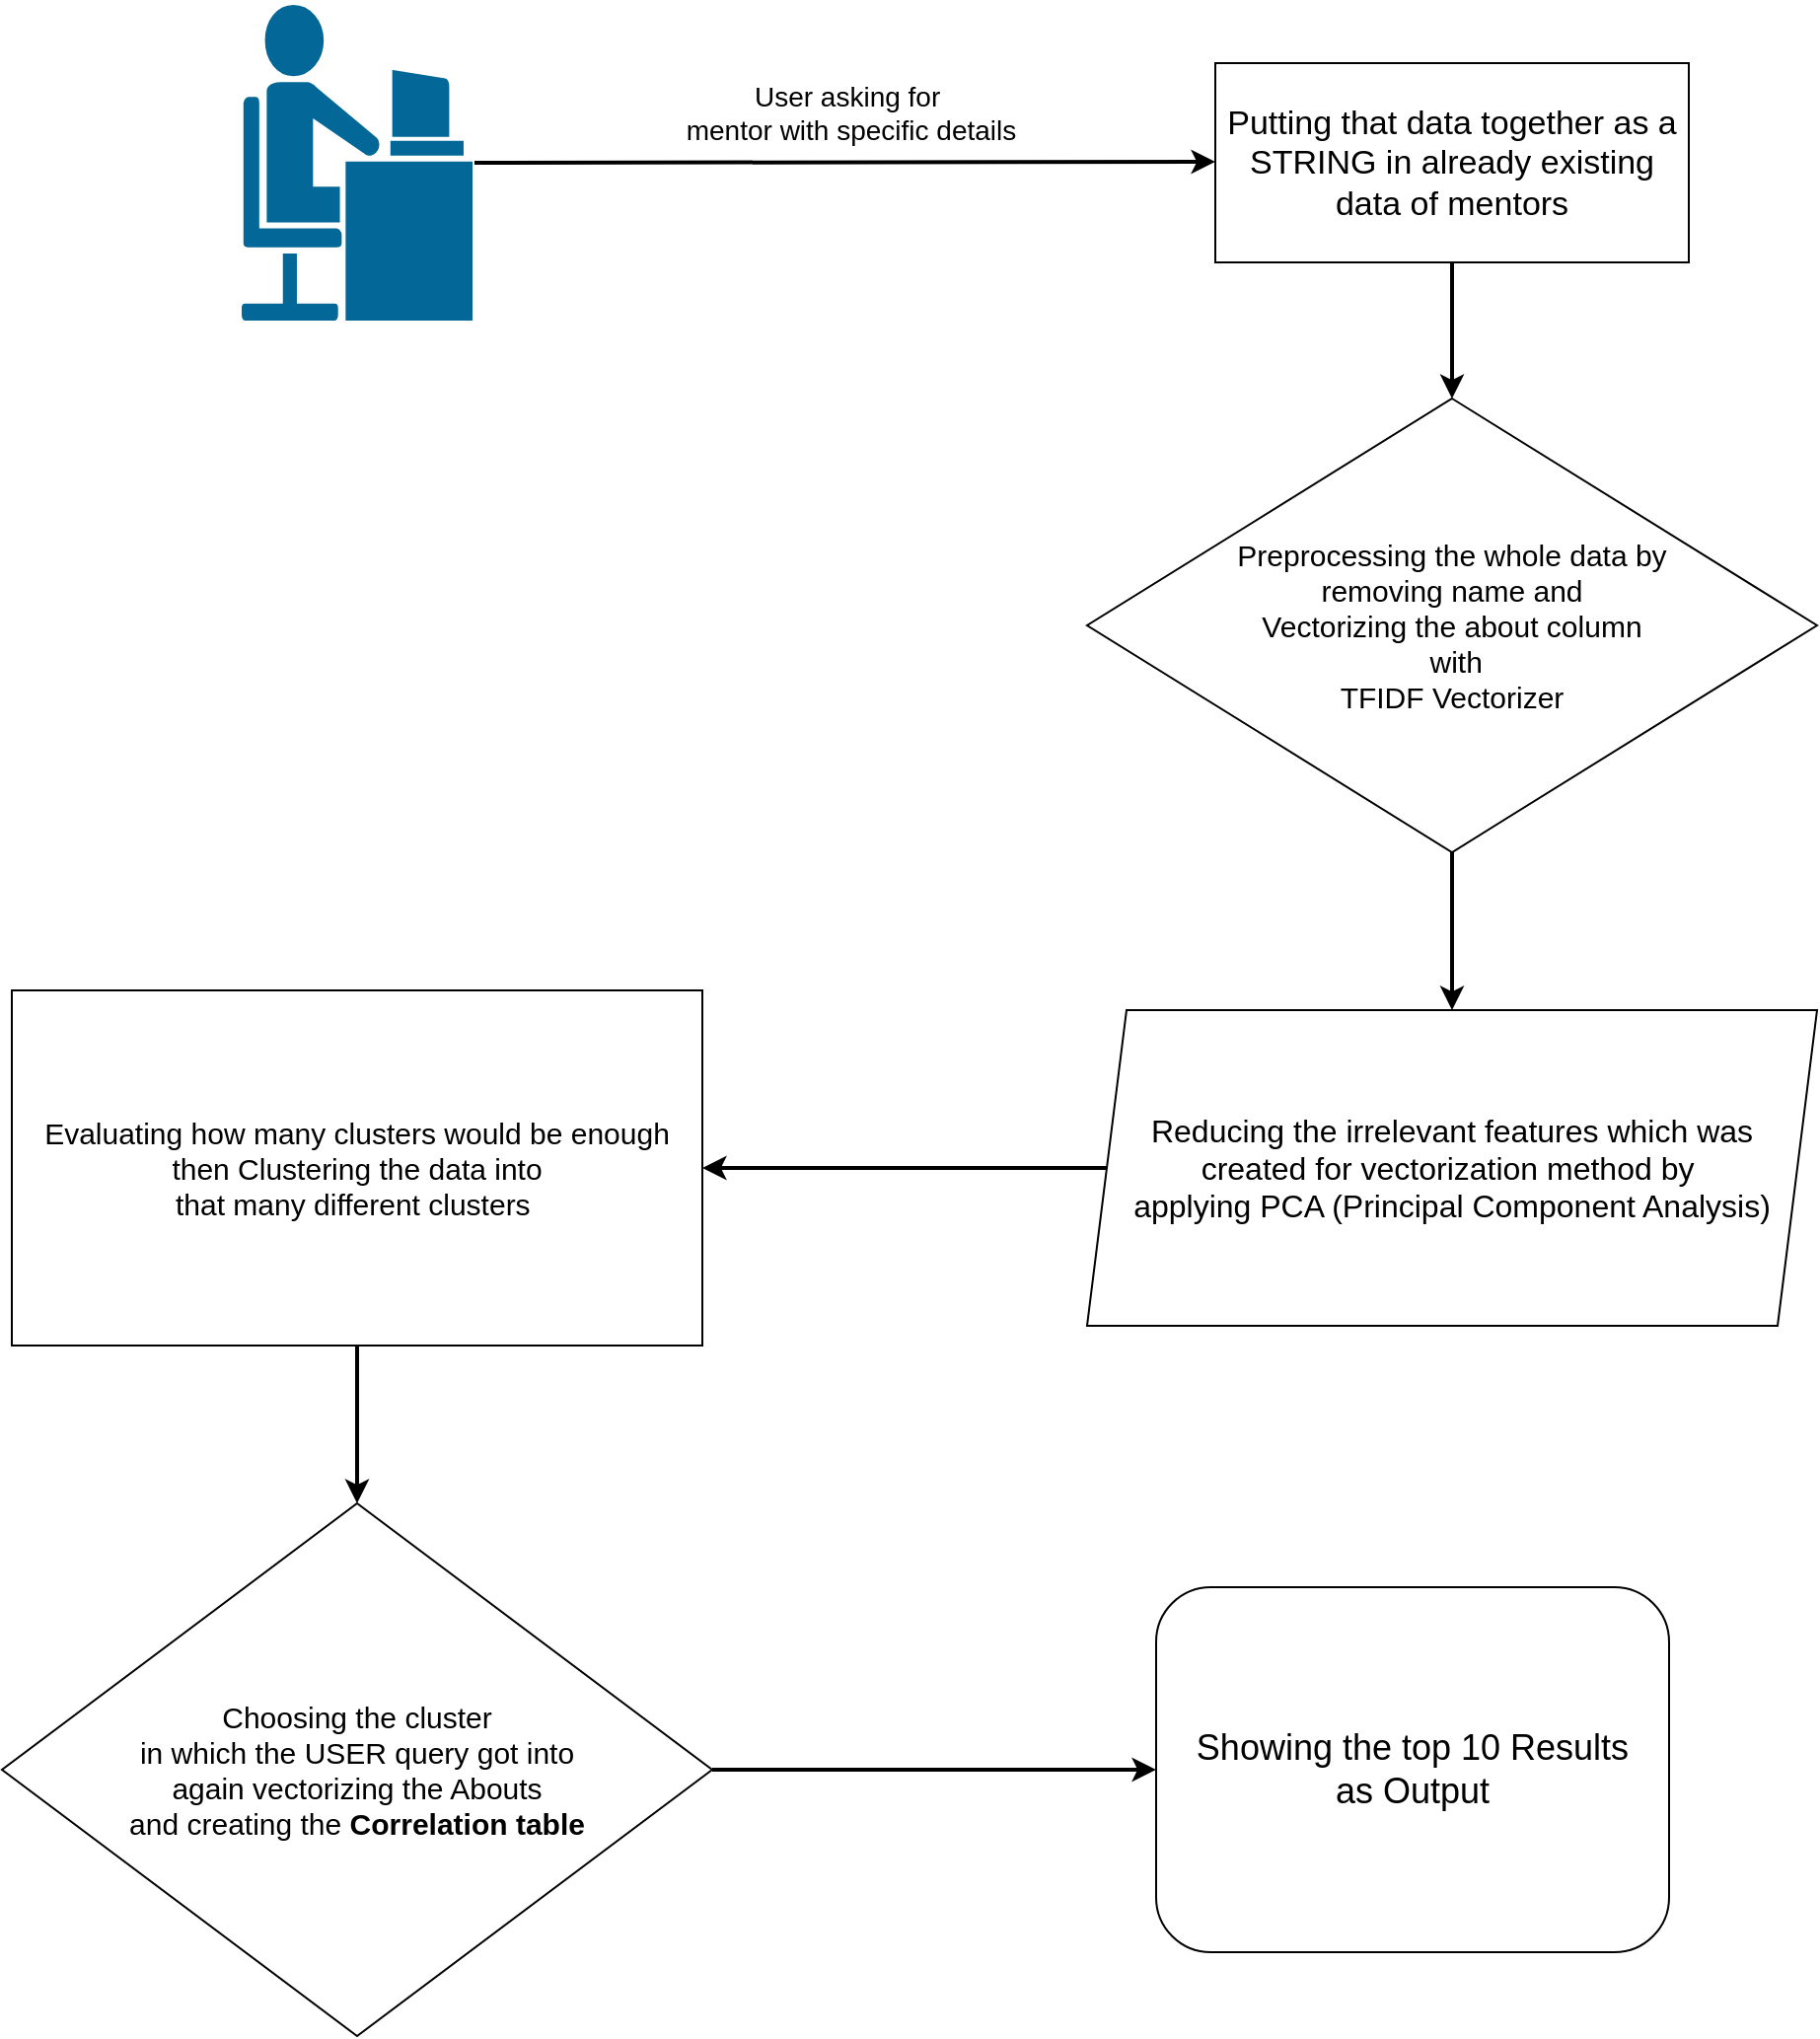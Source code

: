 <mxfile version="21.0.8" type="device"><diagram name="Page-1" id="AEF1eRWHqF6izbMQUqVN"><mxGraphModel dx="1900" dy="573" grid="1" gridSize="10" guides="1" tooltips="1" connect="1" arrows="1" fold="1" page="1" pageScale="1" pageWidth="850" pageHeight="1100" math="0" shadow="0"><root><mxCell id="0"/><mxCell id="1" parent="0"/><mxCell id="TLn4r5cXhOe4vEehlgPI-7" value="" style="shape=mxgraph.cisco.people.androgenous_person;html=1;pointerEvents=1;dashed=0;fillColor=#036897;strokeColor=#ffffff;strokeWidth=2;verticalLabelPosition=bottom;verticalAlign=top;align=center;outlineConnect=0;" vertex="1" parent="1"><mxGeometry x="-94.5" y="169.5" width="119" height="162" as="geometry"/></mxCell><mxCell id="TLn4r5cXhOe4vEehlgPI-8" value="" style="endArrow=classic;html=1;rounded=0;exitX=1;exitY=0.5;exitDx=0;exitDy=0;exitPerimeter=0;strokeWidth=2;" edge="1" parent="1" source="TLn4r5cXhOe4vEehlgPI-7"><mxGeometry width="50" height="50" relative="1" as="geometry"><mxPoint x="400" y="320" as="sourcePoint"/><mxPoint x="400" y="250" as="targetPoint"/></mxGeometry></mxCell><mxCell id="TLn4r5cXhOe4vEehlgPI-9" value="User asking for&amp;nbsp;&lt;br style=&quot;font-size: 14px;&quot;&gt;mentor with specific details" style="text;html=1;align=center;verticalAlign=middle;resizable=0;points=[];autosize=1;strokeColor=none;fillColor=none;fontSize=14;" vertex="1" parent="1"><mxGeometry x="120" y="200" width="190" height="50" as="geometry"/></mxCell><mxCell id="TLn4r5cXhOe4vEehlgPI-10" value="Putting that data together as a STRING in already existing data of mentors" style="rounded=0;whiteSpace=wrap;html=1;fontSize=17;" vertex="1" parent="1"><mxGeometry x="400" y="200" width="240" height="101" as="geometry"/></mxCell><mxCell id="TLn4r5cXhOe4vEehlgPI-11" value="Preprocessing the whole data by&lt;br style=&quot;font-size: 15px;&quot;&gt;removing name and &lt;br style=&quot;font-size: 15px;&quot;&gt;Vectorizing the about column&lt;br style=&quot;font-size: 15px;&quot;&gt;&amp;nbsp;with&lt;br style=&quot;font-size: 15px;&quot;&gt;TFIDF Vectorizer" style="rhombus;whiteSpace=wrap;html=1;fontSize=15;" vertex="1" parent="1"><mxGeometry x="335" y="370" width="370" height="230" as="geometry"/></mxCell><mxCell id="TLn4r5cXhOe4vEehlgPI-12" value="" style="endArrow=classic;html=1;rounded=0;entryX=0.5;entryY=0;entryDx=0;entryDy=0;exitX=0.5;exitY=1;exitDx=0;exitDy=0;strokeWidth=2;" edge="1" parent="1" source="TLn4r5cXhOe4vEehlgPI-10" target="TLn4r5cXhOe4vEehlgPI-11"><mxGeometry width="50" height="50" relative="1" as="geometry"><mxPoint x="400" y="380" as="sourcePoint"/><mxPoint x="450" y="330" as="targetPoint"/></mxGeometry></mxCell><mxCell id="TLn4r5cXhOe4vEehlgPI-13" value="Reducing the irrelevant features which was&lt;br style=&quot;font-size: 16px;&quot;&gt;created for vectorization method by&amp;nbsp;&lt;br style=&quot;font-size: 16px;&quot;&gt;applying PCA (Principal Component Analysis)" style="shape=parallelogram;perimeter=parallelogramPerimeter;whiteSpace=wrap;html=1;fixedSize=1;fontSize=16;" vertex="1" parent="1"><mxGeometry x="335" y="680" width="370" height="160" as="geometry"/></mxCell><mxCell id="TLn4r5cXhOe4vEehlgPI-14" value="" style="endArrow=classic;html=1;rounded=0;entryX=0.5;entryY=0;entryDx=0;entryDy=0;exitX=0.5;exitY=1;exitDx=0;exitDy=0;strokeWidth=2;" edge="1" parent="1" source="TLn4r5cXhOe4vEehlgPI-11" target="TLn4r5cXhOe4vEehlgPI-13"><mxGeometry width="50" height="50" relative="1" as="geometry"><mxPoint x="400" y="660" as="sourcePoint"/><mxPoint x="450" y="610" as="targetPoint"/></mxGeometry></mxCell><mxCell id="TLn4r5cXhOe4vEehlgPI-15" value="Evaluating how many clusters would be enough&lt;br style=&quot;font-size: 15px;&quot;&gt;then Clustering the data into &lt;br style=&quot;font-size: 15px;&quot;&gt;that many different clusters&amp;nbsp;" style="rounded=0;whiteSpace=wrap;html=1;fontSize=15;" vertex="1" parent="1"><mxGeometry x="-210" y="670" width="350" height="180" as="geometry"/></mxCell><mxCell id="TLn4r5cXhOe4vEehlgPI-16" value="" style="endArrow=classic;html=1;rounded=0;entryX=1;entryY=0.5;entryDx=0;entryDy=0;exitX=0;exitY=0.5;exitDx=0;exitDy=0;strokeWidth=2;" edge="1" parent="1" source="TLn4r5cXhOe4vEehlgPI-13" target="TLn4r5cXhOe4vEehlgPI-15"><mxGeometry width="50" height="50" relative="1" as="geometry"><mxPoint x="400" y="750" as="sourcePoint"/><mxPoint x="450" y="700" as="targetPoint"/></mxGeometry></mxCell><mxCell id="TLn4r5cXhOe4vEehlgPI-17" value="Choosing the cluster &lt;br style=&quot;font-size: 15px;&quot;&gt;in which the USER query got into&lt;br style=&quot;font-size: 15px;&quot;&gt;again vectorizing the Abouts&lt;br style=&quot;font-size: 15px;&quot;&gt;and creating the &lt;b style=&quot;font-size: 15px;&quot;&gt;Correlation table&lt;/b&gt;" style="rhombus;whiteSpace=wrap;html=1;fontSize=15;" vertex="1" parent="1"><mxGeometry x="-215" y="930" width="360" height="270" as="geometry"/></mxCell><mxCell id="TLn4r5cXhOe4vEehlgPI-18" value="Showing the top 10 Results&lt;br style=&quot;font-size: 18px;&quot;&gt;as Output" style="rounded=1;whiteSpace=wrap;html=1;fontSize=18;" vertex="1" parent="1"><mxGeometry x="370" y="972.5" width="260" height="185" as="geometry"/></mxCell><mxCell id="TLn4r5cXhOe4vEehlgPI-19" value="" style="endArrow=classic;html=1;rounded=0;exitX=1;exitY=0.5;exitDx=0;exitDy=0;entryX=0;entryY=0.5;entryDx=0;entryDy=0;strokeWidth=2;" edge="1" parent="1" source="TLn4r5cXhOe4vEehlgPI-17" target="TLn4r5cXhOe4vEehlgPI-18"><mxGeometry width="50" height="50" relative="1" as="geometry"><mxPoint x="300" y="980" as="sourcePoint"/><mxPoint x="350" y="930" as="targetPoint"/></mxGeometry></mxCell><mxCell id="TLn4r5cXhOe4vEehlgPI-20" value="" style="endArrow=classic;html=1;rounded=0;exitX=0.5;exitY=1;exitDx=0;exitDy=0;entryX=0.5;entryY=0;entryDx=0;entryDy=0;strokeWidth=2;" edge="1" parent="1" source="TLn4r5cXhOe4vEehlgPI-15" target="TLn4r5cXhOe4vEehlgPI-17"><mxGeometry width="50" height="50" relative="1" as="geometry"><mxPoint x="300" y="880" as="sourcePoint"/><mxPoint x="350" y="830" as="targetPoint"/></mxGeometry></mxCell></root></mxGraphModel></diagram></mxfile>